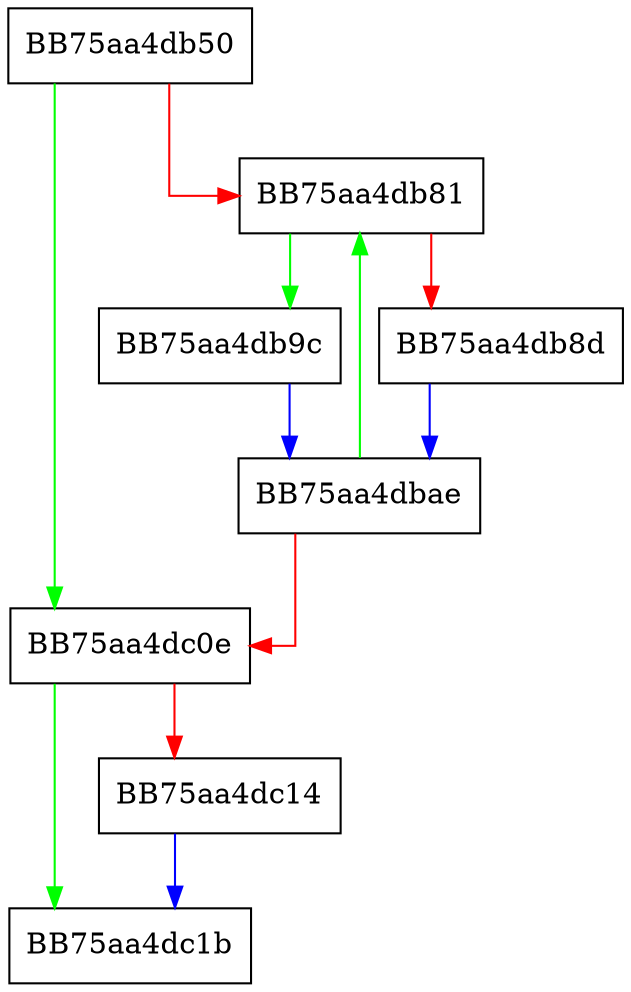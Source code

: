 digraph BuildSections {
  node [shape="box"];
  graph [splines=ortho];
  BB75aa4db50 -> BB75aa4dc0e [color="green"];
  BB75aa4db50 -> BB75aa4db81 [color="red"];
  BB75aa4db81 -> BB75aa4db9c [color="green"];
  BB75aa4db81 -> BB75aa4db8d [color="red"];
  BB75aa4db8d -> BB75aa4dbae [color="blue"];
  BB75aa4db9c -> BB75aa4dbae [color="blue"];
  BB75aa4dbae -> BB75aa4db81 [color="green"];
  BB75aa4dbae -> BB75aa4dc0e [color="red"];
  BB75aa4dc0e -> BB75aa4dc1b [color="green"];
  BB75aa4dc0e -> BB75aa4dc14 [color="red"];
  BB75aa4dc14 -> BB75aa4dc1b [color="blue"];
}